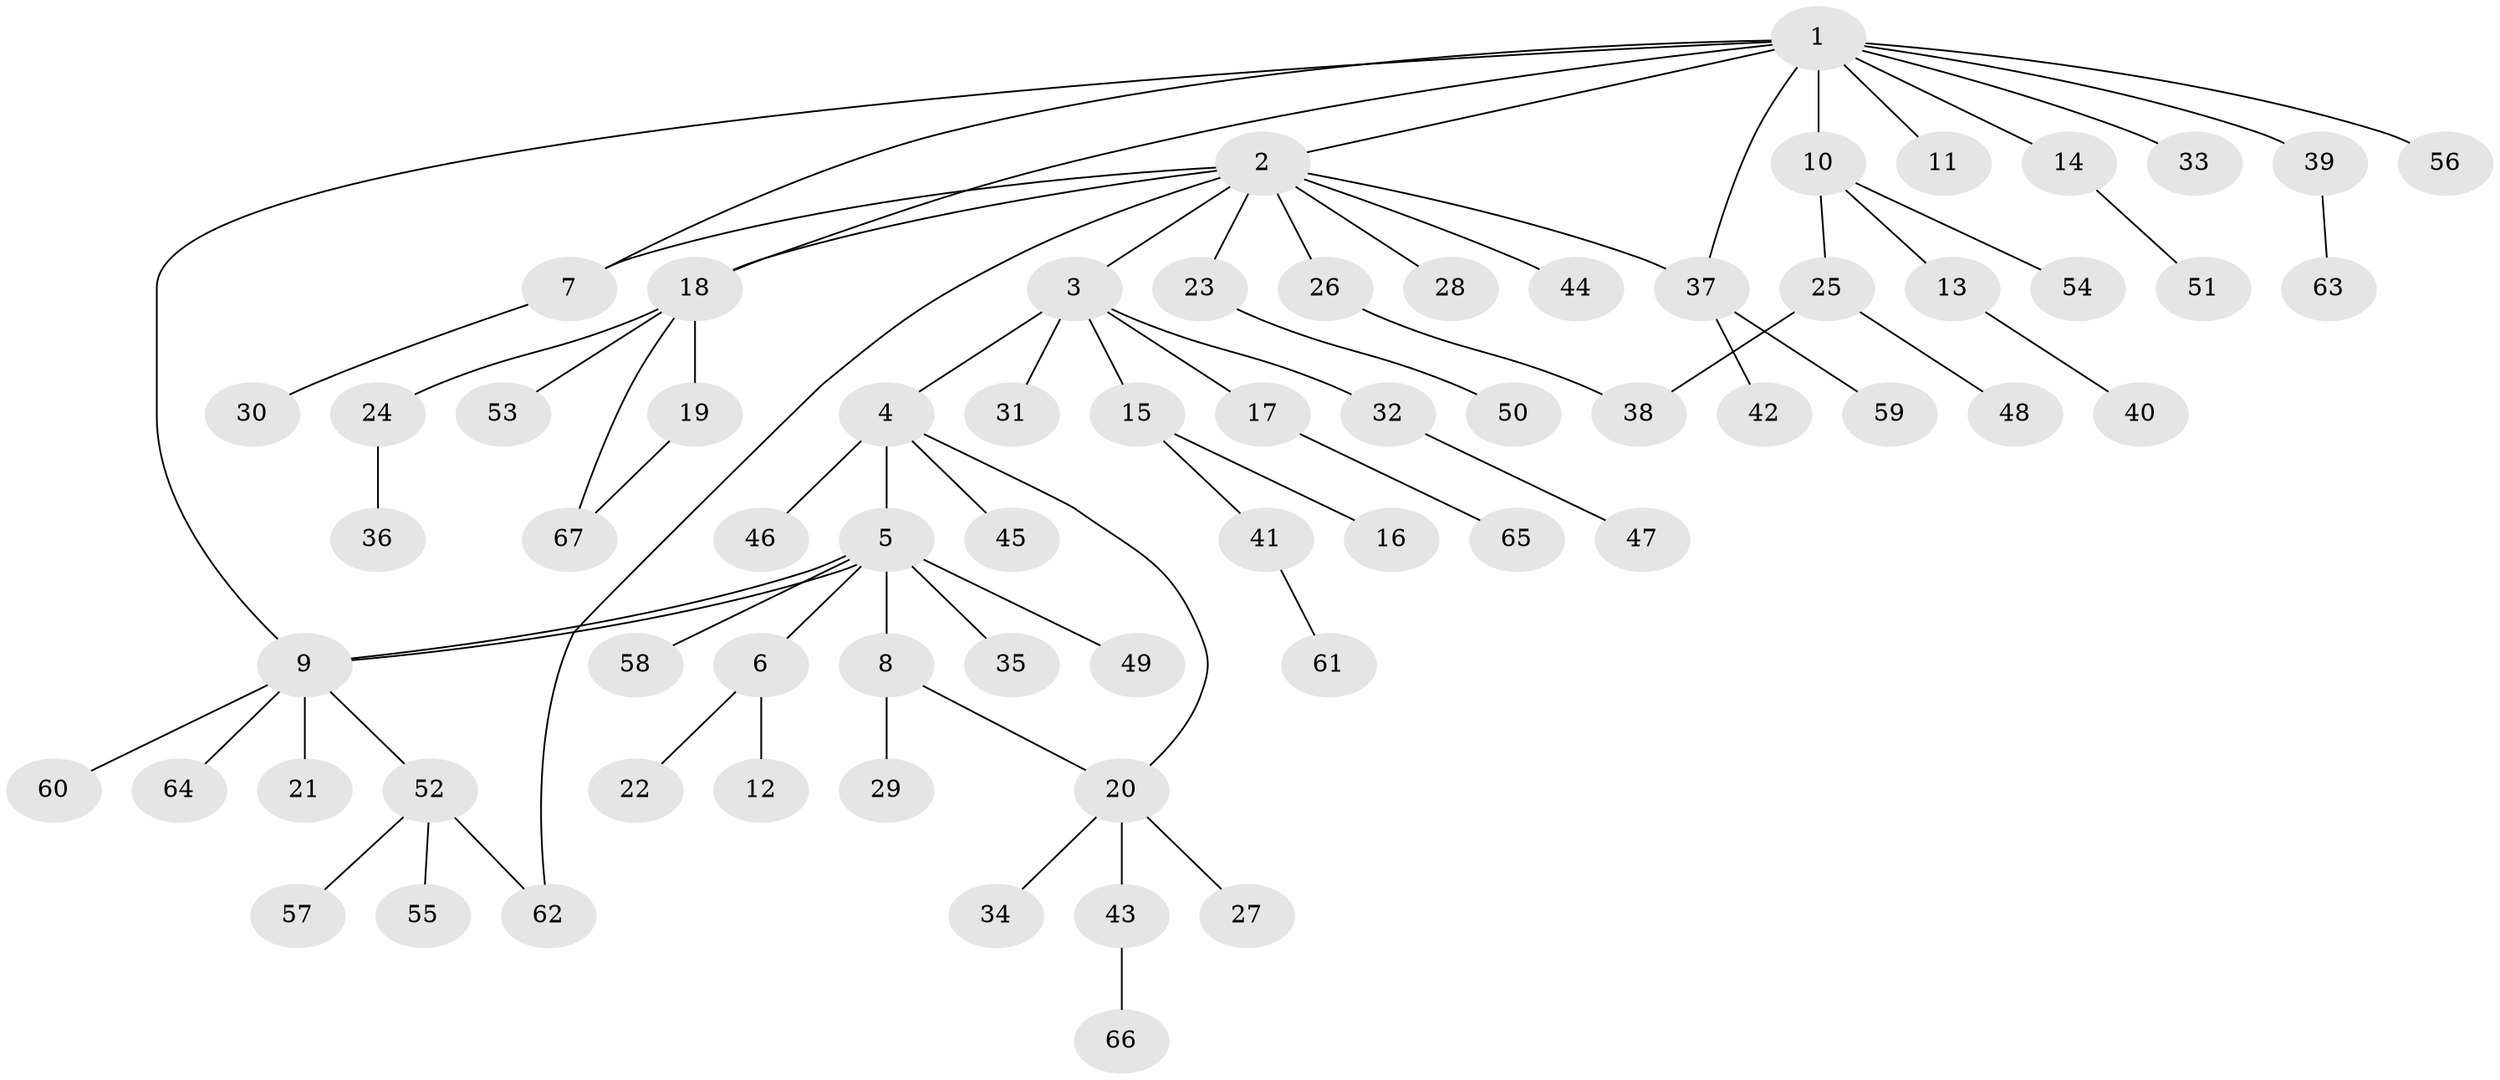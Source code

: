 // Generated by graph-tools (version 1.1) at 2025/49/03/09/25 03:49:56]
// undirected, 67 vertices, 75 edges
graph export_dot {
graph [start="1"]
  node [color=gray90,style=filled];
  1;
  2;
  3;
  4;
  5;
  6;
  7;
  8;
  9;
  10;
  11;
  12;
  13;
  14;
  15;
  16;
  17;
  18;
  19;
  20;
  21;
  22;
  23;
  24;
  25;
  26;
  27;
  28;
  29;
  30;
  31;
  32;
  33;
  34;
  35;
  36;
  37;
  38;
  39;
  40;
  41;
  42;
  43;
  44;
  45;
  46;
  47;
  48;
  49;
  50;
  51;
  52;
  53;
  54;
  55;
  56;
  57;
  58;
  59;
  60;
  61;
  62;
  63;
  64;
  65;
  66;
  67;
  1 -- 2;
  1 -- 7;
  1 -- 9;
  1 -- 10;
  1 -- 11;
  1 -- 14;
  1 -- 18;
  1 -- 33;
  1 -- 37;
  1 -- 39;
  1 -- 56;
  2 -- 3;
  2 -- 7;
  2 -- 18;
  2 -- 23;
  2 -- 26;
  2 -- 28;
  2 -- 37;
  2 -- 44;
  2 -- 62;
  3 -- 4;
  3 -- 15;
  3 -- 17;
  3 -- 31;
  3 -- 32;
  4 -- 5;
  4 -- 20;
  4 -- 45;
  4 -- 46;
  5 -- 6;
  5 -- 8;
  5 -- 9;
  5 -- 9;
  5 -- 35;
  5 -- 49;
  5 -- 58;
  6 -- 12;
  6 -- 22;
  7 -- 30;
  8 -- 20;
  8 -- 29;
  9 -- 21;
  9 -- 52;
  9 -- 60;
  9 -- 64;
  10 -- 13;
  10 -- 25;
  10 -- 54;
  13 -- 40;
  14 -- 51;
  15 -- 16;
  15 -- 41;
  17 -- 65;
  18 -- 19;
  18 -- 24;
  18 -- 53;
  18 -- 67;
  19 -- 67;
  20 -- 27;
  20 -- 34;
  20 -- 43;
  23 -- 50;
  24 -- 36;
  25 -- 38;
  25 -- 48;
  26 -- 38;
  32 -- 47;
  37 -- 42;
  37 -- 59;
  39 -- 63;
  41 -- 61;
  43 -- 66;
  52 -- 55;
  52 -- 57;
  52 -- 62;
}
